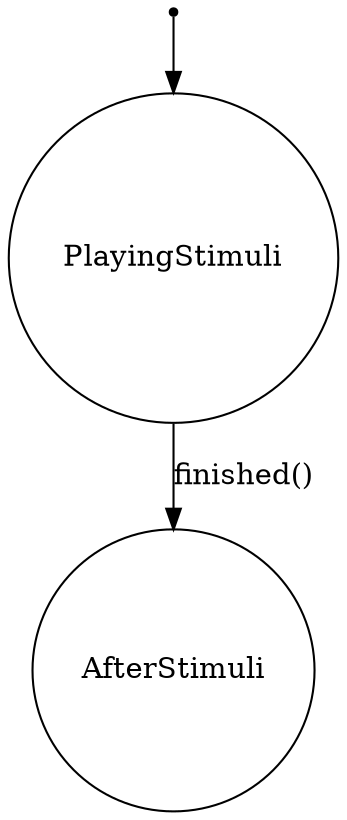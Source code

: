 digraph Stimuli {
__init__ [shape=point];
PlayingStimuli [label="PlayingStimuli", shape=circle];
AfterStimuli [label="AfterStimuli", shape=circle];

__init__ -> PlayingStimuli;
PlayingStimuli -> AfterStimuli [label="finished()"];
}
